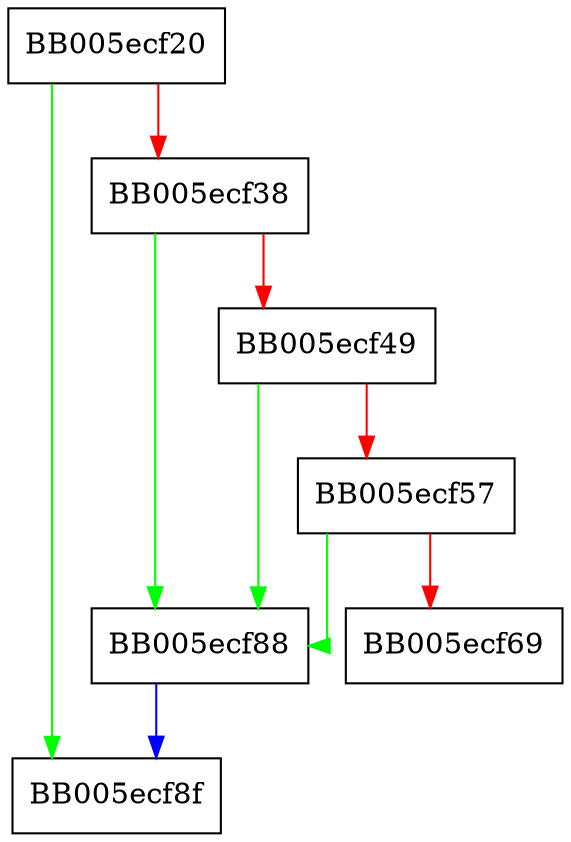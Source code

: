 digraph ossl_init_base_ossl_ {
  node [shape="box"];
  graph [splines=ortho];
  BB005ecf20 -> BB005ecf8f [color="green"];
  BB005ecf20 -> BB005ecf38 [color="red"];
  BB005ecf38 -> BB005ecf88 [color="green"];
  BB005ecf38 -> BB005ecf49 [color="red"];
  BB005ecf49 -> BB005ecf88 [color="green"];
  BB005ecf49 -> BB005ecf57 [color="red"];
  BB005ecf57 -> BB005ecf88 [color="green"];
  BB005ecf57 -> BB005ecf69 [color="red"];
  BB005ecf88 -> BB005ecf8f [color="blue"];
}